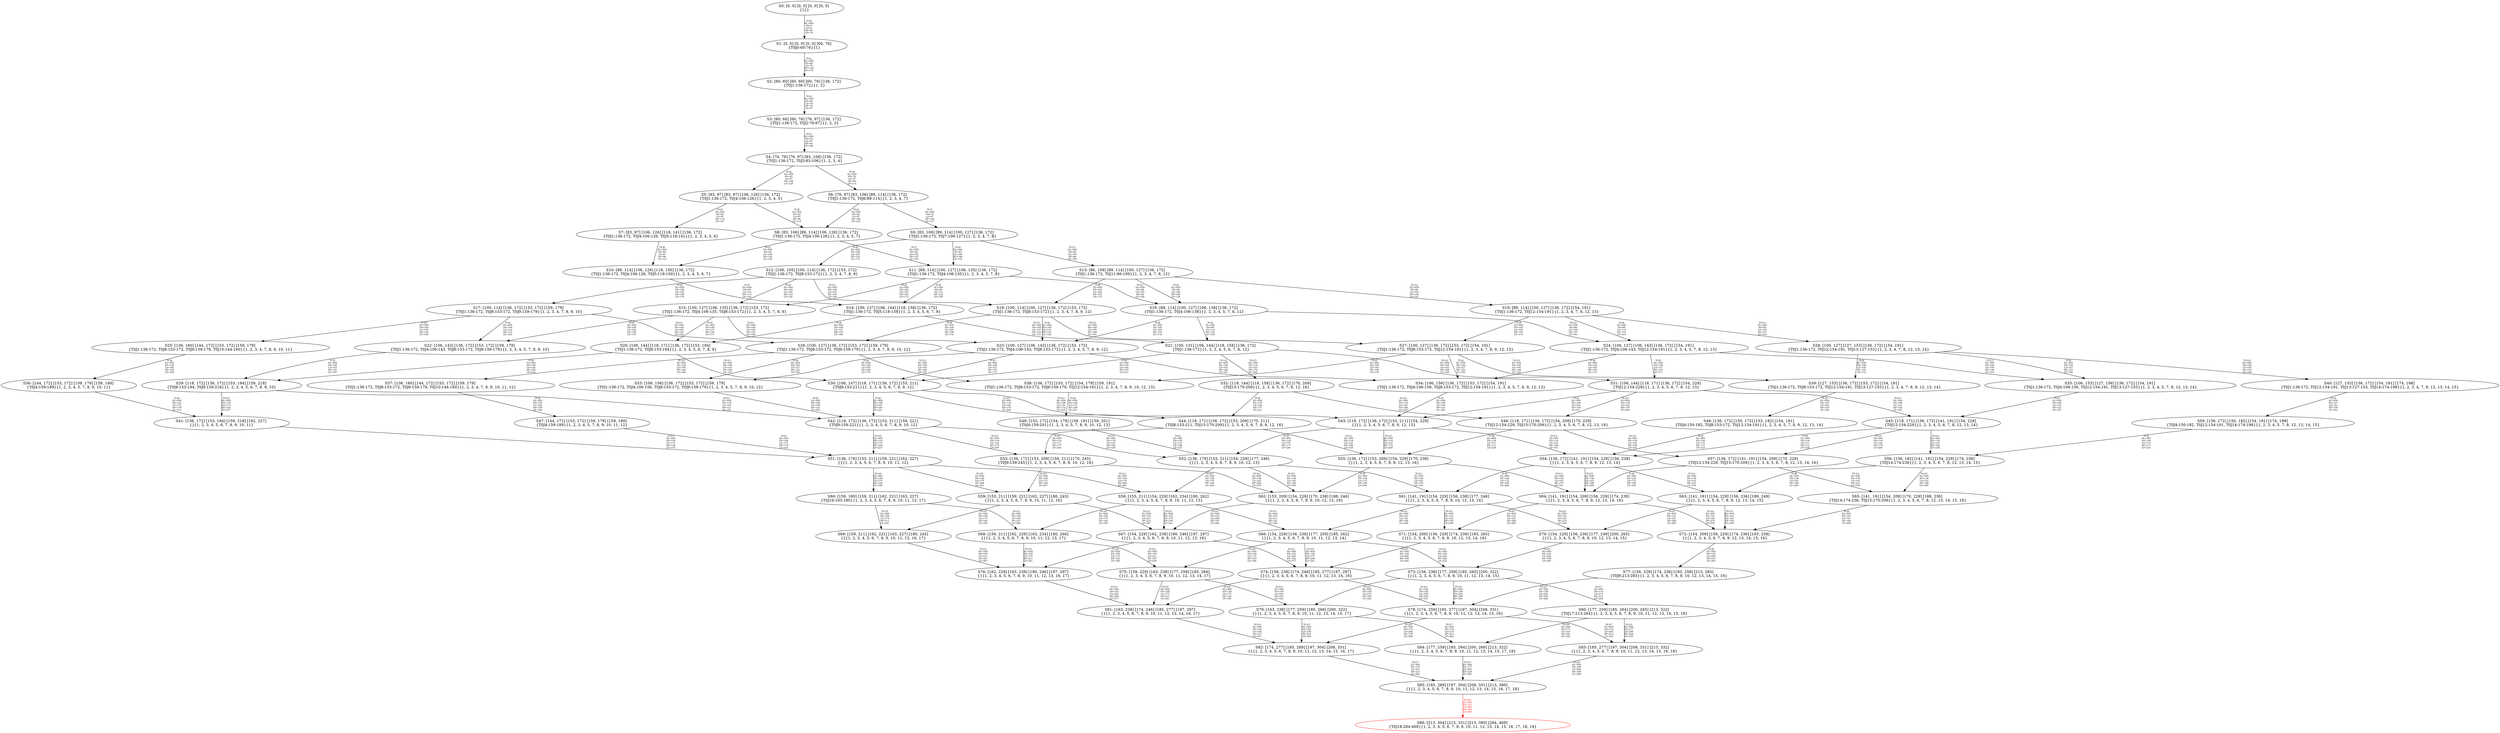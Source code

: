 digraph {
	S0[label="S0: [0, 0] [0, 0] [0, 0] [0, 0] \n{}{}"];
	S1[label="S1: [0, 0] [0, 0] [0, 0] [60, 76] \n{T0J0:60-76}{1}"];
	S2[label="S2: [60, 60] [60, 60] [60, 76] [136, 172] \n{T0J1:136-172}{1, 2}"];
	S3[label="S3: [60, 60] [60, 76] [76, 97] [136, 172] \n{T0J1:136-172, T0J2:76-97}{1, 2, 3}"];
	S4[label="S4: [76, 76] [76, 97] [83, 106] [136, 172] \n{T0J1:136-172, T0J3:83-106}{1, 2, 3, 4}"];
	S5[label="S5: [83, 97] [83, 97] [106, 126] [136, 172] \n{T0J1:136-172, T0J4:106-126}{1, 2, 3, 4, 5}"];
	S6[label="S6: [76, 97] [83, 106] [89, 114] [136, 172] \n{T0J1:136-172, T0J6:89-114}{1, 2, 3, 4, 7}"];
	S7[label="S7: [83, 97] [106, 126] [118, 141] [136, 172] \n{T0J1:136-172, T0J4:106-126, T0J5:118-141}{1, 2, 3, 4, 5, 6}"];
	S8[label="S8: [83, 106] [89, 114] [106, 126] [136, 172] \n{T0J1:136-172, T0J4:106-126}{1, 2, 3, 4, 5, 7}"];
	S9[label="S9: [83, 106] [89, 114] [100, 127] [136, 172] \n{T0J1:136-172, T0J7:100-127}{1, 2, 3, 4, 7, 8}"];
	S10[label="S10: [89, 114] [106, 126] [118, 150] [136, 172] \n{T0J1:136-172, T0J4:106-126, T0J5:118-150}{1, 2, 3, 4, 5, 6, 7}"];
	S11[label="S11: [89, 114] [100, 127] [106, 135] [136, 172] \n{T0J1:136-172, T0J4:106-135}{1, 2, 3, 4, 5, 7, 8}"];
	S12[label="S12: [100, 105] [100, 114] [136, 172] [153, 172] \n{T0J1:136-172, T0J8:153-172}{1, 2, 3, 4, 7, 8, 9}"];
	S13[label="S13: [86, 109] [89, 114] [100, 127] [136, 172] \n{T0J1:136-172, T0J11:86-109}{1, 2, 3, 4, 7, 8, 12}"];
	S14[label="S14: [100, 127] [106, 144] [118, 158] [136, 172] \n{T0J1:136-172, T0J5:118-158}{1, 2, 3, 4, 5, 6, 7, 8}"];
	S15[label="S15: [100, 127] [106, 135] [136, 172] [153, 172] \n{T0J1:136-172, T0J4:106-135, T0J8:153-172}{1, 2, 3, 4, 5, 7, 8, 9}"];
	S16[label="S16: [89, 114] [100, 127] [106, 138] [136, 172] \n{T0J1:136-172, T0J4:106-138}{1, 2, 3, 4, 5, 7, 8, 12}"];
	S17[label="S17: [100, 114] [136, 172] [153, 172] [159, 179] \n{T0J1:136-172, T0J8:153-172, T0J9:159-179}{1, 2, 3, 4, 7, 8, 9, 10}"];
	S18[label="S18: [100, 114] [100, 127] [136, 172] [153, 172] \n{T0J1:136-172, T0J8:153-172}{1, 2, 3, 4, 7, 8, 9, 12}"];
	S19[label="S19: [89, 114] [100, 127] [136, 172] [154, 191] \n{T0J1:136-172, T0J12:154-191}{1, 2, 3, 4, 7, 8, 12, 13}"];
	S20[label="S20: [106, 144] [118, 171] [136, 172] [153, 194] \n{T0J1:136-172, T0J8:153-194}{1, 2, 3, 4, 5, 6, 7, 8, 9}"];
	S21[label="S21: [100, 131] [106, 144] [118, 158] [136, 172] \n{T0J1:136-172}{1, 2, 3, 4, 5, 6, 7, 8, 12}"];
	S22[label="S22: [106, 143] [136, 172] [153, 172] [159, 179] \n{T0J1:136-172, T0J4:106-143, T0J8:153-172, T0J9:159-179}{1, 2, 3, 4, 5, 7, 8, 9, 10}"];
	S23[label="S23: [100, 127] [106, 143] [136, 172] [153, 172] \n{T0J1:136-172, T0J4:106-143, T0J8:153-172}{1, 2, 3, 4, 5, 7, 8, 9, 12}"];
	S24[label="S24: [100, 127] [106, 143] [136, 172] [154, 191] \n{T0J1:136-172, T0J4:106-143, T0J12:154-191}{1, 2, 3, 4, 5, 7, 8, 12, 13}"];
	S25[label="S25: [136, 160] [144, 172] [153, 172] [159, 179] \n{T0J1:136-172, T0J8:153-172, T0J9:159-179, T0J10:144-160}{1, 2, 3, 4, 7, 8, 9, 10, 11}"];
	S26[label="S26: [100, 127] [136, 172] [153, 172] [159, 179] \n{T0J1:136-172, T0J8:153-172, T0J9:159-179}{1, 2, 3, 4, 7, 8, 9, 10, 12}"];
	S27[label="S27: [100, 127] [136, 172] [153, 172] [154, 191] \n{T0J1:136-172, T0J8:153-172, T0J12:154-191}{1, 2, 3, 4, 7, 8, 9, 12, 13}"];
	S28[label="S28: [100, 127] [127, 153] [136, 172] [154, 191] \n{T0J1:136-172, T0J12:154-191, T0J13:127-153}{1, 2, 3, 4, 7, 8, 12, 13, 14}"];
	S29[label="S29: [118, 172] [136, 172] [153, 194] [159, 218] \n{T0J8:153-194, T0J9:159-218}{1, 2, 3, 4, 5, 6, 7, 8, 9, 10}"];
	S30[label="S30: [106, 147] [118, 171] [136, 172] [153, 211] \n{T0J8:153-211}{1, 2, 3, 4, 5, 6, 7, 8, 9, 12}"];
	S31[label="S31: [106, 144] [118, 171] [136, 172] [154, 229] \n{T0J12:154-229}{1, 2, 3, 4, 5, 6, 7, 8, 12, 13}"];
	S32[label="S32: [118, 144] [118, 158] [136, 172] [170, 209] \n{T0J15:170-209}{1, 2, 3, 4, 5, 6, 7, 8, 12, 16}"];
	S33[label="S33: [106, 156] [136, 172] [153, 172] [159, 179] \n{T0J1:136-172, T0J4:106-156, T0J8:153-172, T0J9:159-179}{1, 2, 3, 4, 5, 7, 8, 9, 10, 12}"];
	S34[label="S34: [106, 156] [136, 172] [153, 172] [154, 191] \n{T0J1:136-172, T0J4:106-156, T0J8:153-172, T0J12:154-191}{1, 2, 3, 4, 5, 7, 8, 9, 12, 13}"];
	S35[label="S35: [106, 153] [127, 156] [136, 172] [154, 191] \n{T0J1:136-172, T0J4:106-156, T0J12:154-191, T0J13:127-153}{1, 2, 3, 4, 5, 7, 8, 12, 13, 14}"];
	S36[label="S36: [144, 172] [153, 172] [159, 179] [159, 189] \n{T0J4:159-189}{1, 2, 3, 4, 5, 7, 8, 9, 10, 11}"];
	S37[label="S37: [136, 160] [144, 172] [153, 172] [159, 179] \n{T0J1:136-172, T0J8:153-172, T0J9:159-179, T0J10:144-160}{1, 2, 3, 4, 7, 8, 9, 10, 11, 12}"];
	S38[label="S38: [136, 172] [153, 172] [154, 179] [159, 191] \n{T0J1:136-172, T0J8:153-172, T0J9:159-179, T0J12:154-191}{1, 2, 3, 4, 7, 8, 9, 10, 12, 13}"];
	S39[label="S39: [127, 153] [136, 172] [153, 172] [154, 191] \n{T0J1:136-172, T0J8:153-172, T0J12:154-191, T0J13:127-153}{1, 2, 3, 4, 7, 8, 9, 12, 13, 14}"];
	S40[label="S40: [127, 153] [136, 172] [154, 191] [174, 198] \n{T0J1:136-172, T0J12:154-191, T0J13:127-153, T0J14:174-198}{1, 2, 3, 4, 7, 8, 12, 13, 14, 15}"];
	S41[label="S41: [136, 172] [153, 194] [159, 218] [162, 227] \n{}{1, 2, 3, 4, 5, 6, 7, 8, 9, 10, 11}"];
	S42[label="S42: [118, 172] [136, 172] [153, 211] [159, 221] \n{T0J9:159-221}{1, 2, 3, 4, 5, 6, 7, 8, 9, 10, 12}"];
	S43[label="S43: [118, 172] [136, 172] [153, 211] [154, 229] \n{}{1, 2, 3, 4, 5, 6, 7, 8, 9, 12, 13}"];
	S44[label="S44: [118, 171] [136, 172] [153, 209] [170, 211] \n{T0J8:153-211, T0J15:170-209}{1, 2, 3, 4, 5, 6, 7, 8, 9, 12, 16}"];
	S45[label="S45: [118, 171] [136, 172] [141, 191] [154, 229] \n{T0J12:154-229}{1, 2, 3, 4, 5, 6, 7, 8, 12, 13, 14}"];
	S46[label="S46: [118, 171] [136, 172] [154, 209] [170, 229] \n{T0J12:154-229, T0J15:170-209}{1, 2, 3, 4, 5, 6, 7, 8, 12, 13, 16}"];
	S47[label="S47: [144, 172] [153, 172] [159, 179] [159, 189] \n{T0J4:159-189}{1, 2, 3, 4, 5, 7, 8, 9, 10, 11, 12}"];
	S48[label="S48: [153, 172] [154, 179] [159, 191] [159, 201] \n{T0J4:159-201}{1, 2, 3, 4, 5, 7, 8, 9, 10, 12, 13}"];
	S49[label="S49: [136, 172] [150, 172] [153, 182] [154, 191] \n{T0J4:150-182, T0J8:153-172, T0J12:154-191}{1, 2, 3, 4, 5, 7, 8, 9, 12, 13, 14}"];
	S50[label="S50: [136, 172] [150, 182] [154, 191] [174, 198] \n{T0J4:150-182, T0J12:154-191, T0J14:174-198}{1, 2, 3, 4, 5, 7, 8, 12, 13, 14, 15}"];
	S51[label="S51: [136, 176] [153, 211] [159, 221] [162, 227] \n{}{1, 2, 3, 4, 5, 6, 7, 8, 9, 10, 11, 12}"];
	S52[label="S52: [136, 179] [153, 211] [154, 229] [177, 246] \n{}{1, 2, 3, 4, 5, 6, 7, 8, 9, 10, 12, 13}"];
	S53[label="S53: [136, 172] [153, 209] [159, 211] [170, 245] \n{T0J9:159-245}{1, 2, 3, 4, 5, 6, 7, 8, 9, 10, 12, 16}"];
	S54[label="S54: [136, 172] [141, 191] [154, 229] [156, 238] \n{}{1, 2, 3, 4, 5, 6, 7, 8, 9, 12, 13, 14}"];
	S55[label="S55: [136, 172] [153, 209] [154, 229] [170, 238] \n{}{1, 2, 3, 4, 5, 6, 7, 8, 9, 12, 13, 16}"];
	S56[label="S56: [136, 182] [141, 191] [154, 229] [174, 236] \n{T0J14:174-236}{1, 2, 3, 4, 5, 6, 7, 8, 12, 13, 14, 15}"];
	S57[label="S57: [136, 172] [141, 191] [154, 209] [170, 229] \n{T0J12:154-229, T0J15:170-209}{1, 2, 3, 4, 5, 6, 7, 8, 12, 13, 14, 16}"];
	S58[label="S58: [153, 211] [154, 229] [162, 234] [180, 262] \n{}{1, 2, 3, 4, 5, 6, 7, 8, 9, 10, 11, 12, 13}"];
	S59[label="S59: [153, 211] [159, 221] [162, 227] [180, 245] \n{}{1, 2, 3, 4, 5, 6, 7, 8, 9, 10, 11, 12, 16}"];
	S60[label="S60: [159, 180] [159, 211] [162, 221] [163, 227] \n{T0J16:163-180}{1, 2, 3, 4, 5, 6, 7, 8, 9, 10, 11, 12, 17}"];
	S61[label="S61: [141, 191] [154, 229] [156, 238] [177, 246] \n{}{1, 2, 3, 4, 5, 6, 7, 8, 9, 10, 12, 13, 14}"];
	S62[label="S62: [153, 209] [154, 229] [170, 238] [188, 246] \n{}{1, 2, 3, 4, 5, 6, 7, 8, 9, 10, 12, 13, 16}"];
	S63[label="S63: [141, 191] [154, 229] [156, 236] [189, 249] \n{}{1, 2, 3, 4, 5, 6, 7, 8, 9, 12, 13, 14, 15}"];
	S64[label="S64: [141, 191] [154, 209] [156, 229] [174, 239] \n{}{1, 2, 3, 4, 5, 6, 7, 8, 9, 12, 13, 14, 16}"];
	S65[label="S65: [141, 191] [154, 209] [170, 229] [188, 236] \n{T0J14:174-236, T0J15:170-209}{1, 2, 3, 4, 5, 6, 7, 8, 12, 13, 14, 15, 16}"];
	S66[label="S66: [154, 229] [156, 238] [177, 259] [185, 262] \n{}{1, 2, 3, 4, 5, 6, 7, 8, 9, 10, 11, 12, 13, 14}"];
	S67[label="S67: [154, 229] [162, 238] [180, 246] [197, 297] \n{}{1, 2, 3, 4, 5, 6, 7, 8, 9, 10, 11, 12, 13, 16}"];
	S68[label="S68: [159, 211] [162, 229] [163, 234] [180, 266] \n{}{1, 2, 3, 4, 5, 6, 7, 8, 9, 10, 11, 12, 13, 17}"];
	S69[label="S69: [159, 211] [162, 221] [163, 227] [180, 245] \n{}{1, 2, 3, 4, 5, 6, 7, 8, 9, 10, 11, 12, 16, 17}"];
	S70[label="S70: [154, 229] [156, 236] [177, 249] [200, 265] \n{}{1, 2, 3, 4, 5, 6, 7, 8, 9, 10, 12, 13, 14, 15}"];
	S71[label="S71: [154, 209] [156, 229] [174, 239] [193, 265] \n{}{1, 2, 3, 4, 5, 6, 7, 8, 9, 10, 12, 13, 14, 16}"];
	S72[label="S72: [154, 209] [156, 229] [174, 236] [193, 258] \n{}{1, 2, 3, 4, 5, 6, 7, 8, 9, 12, 13, 14, 15, 16}"];
	S73[label="S73: [156, 238] [177, 259] [185, 265] [200, 322] \n{}{1, 2, 3, 4, 5, 6, 7, 8, 9, 10, 11, 12, 13, 14, 15}"];
	S74[label="S74: [156, 238] [174, 246] [185, 277] [197, 297] \n{}{1, 2, 3, 4, 5, 6, 7, 8, 9, 10, 11, 12, 13, 14, 16}"];
	S75[label="S75: [159, 229] [163, 238] [177, 259] [185, 266] \n{}{1, 2, 3, 4, 5, 6, 7, 8, 9, 10, 11, 12, 13, 14, 17}"];
	S76[label="S76: [162, 229] [163, 238] [180, 246] [197, 297] \n{}{1, 2, 3, 4, 5, 6, 7, 8, 9, 10, 11, 12, 13, 16, 17}"];
	S77[label="S77: [156, 229] [174, 236] [193, 258] [213, 283] \n{T0J9:213-283}{1, 2, 3, 4, 5, 6, 7, 8, 9, 10, 12, 13, 14, 15, 16}"];
	S78[label="S78: [174, 259] [185, 277] [197, 304] [208, 331] \n{}{1, 2, 3, 4, 5, 6, 7, 8, 9, 10, 11, 12, 13, 14, 15, 16}"];
	S79[label="S79: [163, 238] [177, 259] [185, 266] [200, 322] \n{}{1, 2, 3, 4, 5, 6, 7, 8, 9, 10, 11, 12, 13, 14, 15, 17}"];
	S80[label="S80: [177, 259] [185, 264] [200, 265] [213, 322] \n{T0J17:213-264}{1, 2, 3, 4, 5, 6, 7, 8, 9, 10, 11, 12, 13, 14, 15, 18}"];
	S81[label="S81: [163, 238] [174, 246] [185, 277] [197, 297] \n{}{1, 2, 3, 4, 5, 6, 7, 8, 9, 10, 11, 12, 13, 14, 16, 17}"];
	S82[label="S82: [174, 277] [185, 289] [197, 304] [208, 331] \n{}{1, 2, 3, 4, 5, 6, 7, 8, 9, 10, 11, 12, 13, 14, 15, 16, 17}"];
	S83[label="S83: [185, 277] [197, 304] [208, 331] [213, 332] \n{}{1, 2, 3, 4, 5, 6, 7, 8, 9, 10, 11, 12, 13, 14, 15, 16, 18}"];
	S84[label="S84: [177, 259] [185, 264] [200, 266] [213, 322] \n{}{1, 2, 3, 4, 5, 6, 7, 8, 9, 10, 11, 12, 13, 14, 15, 17, 18}"];
	S85[label="S85: [185, 289] [197, 304] [208, 331] [213, 380] \n{}{1, 2, 3, 4, 5, 6, 7, 8, 9, 10, 11, 12, 13, 14, 15, 16, 17, 18}"];
	S86[label="S86: [213, 304] [213, 331] [213, 380] [284, 469] \n{T0J18:284-469}{1, 2, 3, 4, 5, 6, 7, 8, 9, 10, 11, 12, 13, 14, 15, 16, 17, 18, 19}"];
	S0 -> S1[label="T0 J0\nDL=450\nES=0\nLS=0\nEF=60\nLF=76",fontsize=8];
	S1 -> S2[label="T0 J1\nDL=450\nES=60\nLS=76\nEF=136\nLF=172",fontsize=8];
	S2 -> S3[label="T0 J2\nDL=450\nES=60\nLS=76\nEF=76\nLF=97",fontsize=8];
	S3 -> S4[label="T0 J3\nDL=450\nES=76\nLS=97\nEF=83\nLF=106",fontsize=8];
	S4 -> S5[label="T0 J4\nDL=450\nES=83\nLS=97\nEF=106\nLF=126",fontsize=8];
	S4 -> S6[label="T0 J6\nDL=450\nES=76\nLS=97\nEF=89\nLF=114",fontsize=8];
	S5 -> S7[label="T0 J5\nDL=450\nES=83\nLS=97\nEF=118\nLF=141",fontsize=8];
	S5 -> S8[label="T0 J6\nDL=450\nES=83\nLS=97\nEF=96\nLF=114",fontsize=8];
	S6 -> S8[label="T0 J4\nDL=450\nES=83\nLS=97\nEF=106\nLF=126",fontsize=8];
	S6 -> S9[label="T0 J7\nDL=450\nES=76\nLS=97\nEF=100\nLF=127",fontsize=8];
	S7 -> S10[label="T0 J6\nDL=450\nES=83\nLS=97\nEF=96\nLF=114",fontsize=8];
	S8 -> S10[label="T0 J5\nDL=450\nES=83\nLS=106\nEF=118\nLF=150",fontsize=8];
	S8 -> S11[label="T0 J7\nDL=450\nES=83\nLS=105\nEF=107\nLF=135",fontsize=8];
	S9 -> S11[label="T0 J4\nDL=450\nES=83\nLS=106\nEF=106\nLF=135",fontsize=8];
	S9 -> S12[label="T0 J8\nDL=450\nES=100\nLS=105\nEF=153\nLF=172",fontsize=8];
	S9 -> S13[label="T0 J11\nDL=450\nES=83\nLS=105\nEF=86\nLF=109",fontsize=8];
	S10 -> S14[label="T0 J7\nDL=450\nES=89\nLS=114\nEF=113\nLF=144",fontsize=8];
	S11 -> S14[label="T0 J5\nDL=450\nES=89\nLS=114\nEF=124\nLF=158",fontsize=8];
	S11 -> S15[label="T0 J8\nDL=450\nES=100\nLS=105\nEF=153\nLF=172",fontsize=8];
	S11 -> S16[label="T0 J11\nDL=450\nES=89\nLS=105\nEF=92\nLF=109",fontsize=8];
	S12 -> S15[label="T0 J4\nDL=450\nES=100\nLS=105\nEF=123\nLF=134",fontsize=8];
	S12 -> S17[label="T0 J9\nDL=450\nES=100\nLS=105\nEF=159\nLF=179",fontsize=8];
	S12 -> S18[label="T0 J11\nDL=450\nES=100\nLS=105\nEF=103\nLF=109",fontsize=8];
	S13 -> S16[label="T0 J4\nDL=450\nES=86\nLS=109\nEF=109\nLF=138",fontsize=8];
	S13 -> S18[label="T0 J8\nDL=450\nES=100\nLS=105\nEF=153\nLF=172",fontsize=8];
	S13 -> S19[label="T0 J12\nDL=450\nES=86\nLS=105\nEF=154\nLF=191",fontsize=8];
	S14 -> S20[label="T0 J8\nDL=450\nES=100\nLS=127\nEF=153\nLF=194",fontsize=8];
	S14 -> S21[label="T0 J11\nDL=450\nES=100\nLS=127\nEF=103\nLF=131",fontsize=8];
	S15 -> S20[label="T0 J5\nDL=450\nES=100\nLS=127\nEF=135\nLF=171",fontsize=8];
	S15 -> S22[label="T0 J9\nDL=450\nES=100\nLS=105\nEF=159\nLF=179",fontsize=8];
	S15 -> S23[label="T0 J11\nDL=450\nES=100\nLS=105\nEF=103\nLF=109",fontsize=8];
	S16 -> S21[label="T0 J5\nDL=450\nES=89\nLS=114\nEF=124\nLF=158",fontsize=8];
	S16 -> S23[label="T0 J8\nDL=450\nES=100\nLS=105\nEF=153\nLF=172",fontsize=8];
	S16 -> S24[label="T0 J12\nDL=450\nES=89\nLS=105\nEF=157\nLF=191",fontsize=8];
	S17 -> S22[label="T0 J4\nDL=450\nES=100\nLS=114\nEF=123\nLF=143",fontsize=8];
	S17 -> S25[label="T0 J10\nDL=450\nES=100\nLS=105\nEF=144\nLF=160",fontsize=8];
	S17 -> S26[label="T0 J11\nDL=450\nES=100\nLS=105\nEF=103\nLF=109",fontsize=8];
	S18 -> S23[label="T0 J4\nDL=450\nES=100\nLS=114\nEF=123\nLF=143",fontsize=8];
	S18 -> S26[label="T0 J9\nDL=450\nES=100\nLS=105\nEF=159\nLF=179",fontsize=8];
	S18 -> S27[label="T0 J12\nDL=450\nES=100\nLS=105\nEF=168\nLF=191",fontsize=8];
	S19 -> S24[label="T0 J4\nDL=450\nES=89\nLS=114\nEF=112\nLF=143",fontsize=8];
	S19 -> S27[label="T0 J8\nDL=450\nES=100\nLS=105\nEF=153\nLF=172",fontsize=8];
	S19 -> S28[label="T0 J13\nDL=450\nES=89\nLS=105\nEF=127\nLF=153",fontsize=8];
	S20 -> S29[label="T0 J9\nDL=450\nES=106\nLS=144\nEF=165\nLF=218",fontsize=8];
	S20 -> S30[label="T0 J11\nDL=450\nES=106\nLS=143\nEF=109\nLF=147",fontsize=8];
	S21 -> S30[label="T0 J8\nDL=450\nES=100\nLS=144\nEF=153\nLF=211",fontsize=8];
	S21 -> S31[label="T0 J12\nDL=450\nES=100\nLS=143\nEF=168\nLF=229",fontsize=8];
	S21 -> S32[label="T0 J15\nDL=450\nES=118\nLS=143\nEF=170\nLF=209",fontsize=8];
	S22 -> S29[label="T0 J5\nDL=450\nES=106\nLS=143\nEF=141\nLF=187",fontsize=8];
	S23 -> S30[label="T0 J5\nDL=450\nES=100\nLS=127\nEF=135\nLF=171",fontsize=8];
	S23 -> S33[label="T0 J9\nDL=450\nES=100\nLS=105\nEF=159\nLF=179",fontsize=8];
	S23 -> S34[label="T0 J12\nDL=450\nES=100\nLS=105\nEF=168\nLF=191",fontsize=8];
	S24 -> S31[label="T0 J5\nDL=450\nES=100\nLS=127\nEF=135\nLF=171",fontsize=8];
	S24 -> S34[label="T0 J8\nDL=450\nES=100\nLS=105\nEF=153\nLF=172",fontsize=8];
	S24 -> S35[label="T0 J13\nDL=450\nES=100\nLS=105\nEF=138\nLF=153",fontsize=8];
	S25 -> S36[label="T0 J4\nDL=450\nES=136\nLS=160\nEF=159\nLF=189",fontsize=8];
	S26 -> S33[label="T0 J4\nDL=450\nES=100\nLS=127\nEF=123\nLF=156",fontsize=8];
	S26 -> S37[label="T0 J10\nDL=450\nES=100\nLS=105\nEF=144\nLF=160",fontsize=8];
	S26 -> S38[label="T0 J12\nDL=450\nES=100\nLS=105\nEF=168\nLF=191",fontsize=8];
	S27 -> S34[label="T0 J4\nDL=450\nES=100\nLS=127\nEF=123\nLF=156",fontsize=8];
	S27 -> S38[label="T0 J9\nDL=450\nES=100\nLS=105\nEF=159\nLF=179",fontsize=8];
	S27 -> S39[label="T0 J13\nDL=450\nES=100\nLS=105\nEF=138\nLF=153",fontsize=8];
	S28 -> S35[label="T0 J4\nDL=450\nES=100\nLS=127\nEF=123\nLF=156",fontsize=8];
	S28 -> S39[label="T0 J8\nDL=450\nES=100\nLS=105\nEF=153\nLF=172",fontsize=8];
	S28 -> S40[label="T0 J14\nDL=450\nES=100\nLS=105\nEF=174\nLF=198",fontsize=8];
	S29 -> S41[label="T0 J10\nDL=450\nES=118\nLS=172\nEF=162\nLF=227",fontsize=8];
	S29 -> S42[label="T0 J11\nDL=450\nES=118\nLS=143\nEF=121\nLF=147",fontsize=8];
	S30 -> S42[label="T0 J9\nDL=450\nES=106\nLS=147\nEF=165\nLF=221",fontsize=8];
	S30 -> S43[label="T0 J12\nDL=450\nES=106\nLS=143\nEF=174\nLF=229",fontsize=8];
	S30 -> S44[label="T0 J15\nDL=450\nES=118\nLS=143\nEF=170\nLF=209",fontsize=8];
	S31 -> S43[label="T0 J8\nDL=450\nES=106\nLS=144\nEF=159\nLF=211",fontsize=8];
	S31 -> S45[label="T0 J13\nDL=450\nES=106\nLS=143\nEF=144\nLF=191",fontsize=8];
	S31 -> S46[label="T0 J15\nDL=450\nES=118\nLS=143\nEF=170\nLF=209",fontsize=8];
	S32 -> S44[label="T0 J8\nDL=450\nES=118\nLS=144\nEF=171\nLF=211",fontsize=8];
	S32 -> S46[label="T0 J12\nDL=450\nES=118\nLS=143\nEF=186\nLF=229",fontsize=8];
	S33 -> S42[label="T0 J5\nDL=450\nES=106\nLS=156\nEF=141\nLF=200",fontsize=8];
	S34 -> S43[label="T0 J5\nDL=450\nES=106\nLS=156\nEF=141\nLF=200",fontsize=8];
	S35 -> S45[label="T0 J5\nDL=450\nES=106\nLS=153\nEF=141\nLF=197",fontsize=8];
	S36 -> S41[label="T0 J5\nDL=450\nES=144\nLS=172\nEF=179\nLF=216",fontsize=8];
	S37 -> S47[label="T0 J4\nDL=450\nES=136\nLS=160\nEF=159\nLF=189",fontsize=8];
	S38 -> S48[label="T0 J4\nDL=450\nES=136\nLS=172\nEF=159\nLF=201",fontsize=8];
	S39 -> S49[label="T0 J4\nDL=450\nES=127\nLS=153\nEF=150\nLF=182",fontsize=8];
	S40 -> S50[label="T0 J4\nDL=450\nES=127\nLS=153\nEF=150\nLF=182",fontsize=8];
	S41 -> S51[label="T0 J11\nDL=450\nES=136\nLS=172\nEF=139\nLF=176",fontsize=8];
	S42 -> S51[label="T0 J10\nDL=450\nES=118\nLS=172\nEF=162\nLF=227",fontsize=8];
	S42 -> S52[label="T0 J12\nDL=450\nES=118\nLS=143\nEF=186\nLF=229",fontsize=8];
	S42 -> S53[label="T0 J15\nDL=450\nES=118\nLS=143\nEF=170\nLF=209",fontsize=8];
	S43 -> S52[label="T0 J9\nDL=450\nES=118\nLS=172\nEF=177\nLF=246",fontsize=8];
	S43 -> S54[label="T0 J13\nDL=450\nES=118\nLS=143\nEF=156\nLF=191",fontsize=8];
	S43 -> S55[label="T0 J15\nDL=450\nES=118\nLS=143\nEF=170\nLF=209",fontsize=8];
	S44 -> S53[label="T0 J9\nDL=450\nES=118\nLS=171\nEF=177\nLF=245",fontsize=8];
	S44 -> S55[label="T0 J12\nDL=450\nES=118\nLS=143\nEF=186\nLF=229",fontsize=8];
	S45 -> S54[label="T0 J8\nDL=450\nES=118\nLS=171\nEF=171\nLF=238",fontsize=8];
	S45 -> S56[label="T0 J14\nDL=450\nES=118\nLS=143\nEF=192\nLF=236",fontsize=8];
	S45 -> S57[label="T0 J15\nDL=450\nES=118\nLS=143\nEF=170\nLF=209",fontsize=8];
	S46 -> S55[label="T0 J8\nDL=450\nES=118\nLS=171\nEF=171\nLF=238",fontsize=8];
	S46 -> S57[label="T0 J13\nDL=450\nES=118\nLS=143\nEF=156\nLF=191",fontsize=8];
	S47 -> S51[label="T0 J5\nDL=450\nES=144\nLS=172\nEF=179\nLF=216",fontsize=8];
	S48 -> S52[label="T0 J5\nDL=450\nES=153\nLS=172\nEF=188\nLF=216",fontsize=8];
	S49 -> S54[label="T0 J5\nDL=450\nES=136\nLS=172\nEF=171\nLF=216",fontsize=8];
	S50 -> S56[label="T0 J5\nDL=450\nES=136\nLS=172\nEF=171\nLF=216",fontsize=8];
	S51 -> S58[label="T0 J12\nDL=450\nES=136\nLS=176\nEF=204\nLF=262",fontsize=8];
	S51 -> S59[label="T0 J15\nDL=450\nES=136\nLS=175\nEF=188\nLF=241",fontsize=8];
	S51 -> S60[label="T0 J16\nDL=450\nES=159\nLS=175\nEF=163\nLF=180",fontsize=8];
	S52 -> S58[label="T0 J10\nDL=450\nES=136\nLS=179\nEF=180\nLF=234",fontsize=8];
	S52 -> S61[label="T0 J13\nDL=450\nES=136\nLS=143\nEF=174\nLF=191",fontsize=8];
	S52 -> S62[label="T0 J15\nDL=450\nES=136\nLS=143\nEF=188\nLF=209",fontsize=8];
	S53 -> S59[label="T0 J10\nDL=450\nES=136\nLS=172\nEF=180\nLF=227",fontsize=8];
	S53 -> S62[label="T0 J12\nDL=450\nES=136\nLS=143\nEF=204\nLF=229",fontsize=8];
	S54 -> S61[label="T0 J9\nDL=450\nES=136\nLS=172\nEF=195\nLF=246",fontsize=8];
	S54 -> S63[label="T0 J14\nDL=450\nES=136\nLS=143\nEF=210\nLF=236",fontsize=8];
	S54 -> S64[label="T0 J15\nDL=450\nES=136\nLS=143\nEF=188\nLF=209",fontsize=8];
	S55 -> S62[label="T0 J9\nDL=450\nES=136\nLS=172\nEF=195\nLF=246",fontsize=8];
	S55 -> S64[label="T0 J13\nDL=450\nES=136\nLS=143\nEF=174\nLF=191",fontsize=8];
	S56 -> S63[label="T0 J8\nDL=450\nES=136\nLS=182\nEF=189\nLF=249",fontsize=8];
	S56 -> S65[label="T0 J15\nDL=450\nES=136\nLS=143\nEF=188\nLF=209",fontsize=8];
	S57 -> S64[label="T0 J8\nDL=450\nES=136\nLS=172\nEF=189\nLF=239",fontsize=8];
	S57 -> S65[label="T0 J14\nDL=450\nES=136\nLS=143\nEF=210\nLF=236",fontsize=8];
	S58 -> S66[label="T0 J13\nDL=450\nES=153\nLS=211\nEF=191\nLF=259",fontsize=8];
	S58 -> S67[label="T0 J15\nDL=450\nES=153\nLS=175\nEF=205\nLF=241",fontsize=8];
	S58 -> S68[label="T0 J16\nDL=450\nES=159\nLS=175\nEF=163\nLF=180",fontsize=8];
	S59 -> S67[label="T0 J12\nDL=450\nES=153\nLS=211\nEF=221\nLF=297",fontsize=8];
	S59 -> S69[label="T0 J16\nDL=450\nES=159\nLS=175\nEF=163\nLF=180",fontsize=8];
	S60 -> S68[label="T0 J12\nDL=450\nES=159\nLS=180\nEF=227\nLF=266",fontsize=8];
	S60 -> S69[label="T0 J15\nDL=450\nES=159\nLS=175\nEF=211\nLF=241",fontsize=8];
	S61 -> S66[label="T0 J10\nDL=450\nES=141\nLS=191\nEF=185\nLF=246",fontsize=8];
	S61 -> S70[label="T0 J14\nDL=450\nES=141\nLS=143\nEF=215\nLF=236",fontsize=8];
	S61 -> S71[label="T0 J15\nDL=450\nES=141\nLS=143\nEF=193\nLF=209",fontsize=8];
	S62 -> S67[label="T0 J10\nDL=450\nES=153\nLS=209\nEF=197\nLF=264",fontsize=8];
	S63 -> S70[label="T0 J9\nDL=450\nES=141\nLS=191\nEF=200\nLF=265",fontsize=8];
	S63 -> S72[label="T0 J15\nDL=450\nES=141\nLS=143\nEF=193\nLF=209",fontsize=8];
	S64 -> S71[label="T0 J9\nDL=450\nES=141\nLS=191\nEF=200\nLF=265",fontsize=8];
	S64 -> S72[label="T0 J14\nDL=450\nES=141\nLS=143\nEF=215\nLF=236",fontsize=8];
	S65 -> S72[label="T0 J8\nDL=450\nES=141\nLS=191\nEF=194\nLF=258",fontsize=8];
	S66 -> S73[label="T0 J14\nDL=450\nES=154\nLS=229\nEF=228\nLF=322",fontsize=8];
	S66 -> S74[label="T0 J15\nDL=450\nES=154\nLS=175\nEF=206\nLF=241",fontsize=8];
	S66 -> S75[label="T0 J16\nDL=450\nES=159\nLS=175\nEF=163\nLF=180",fontsize=8];
	S67 -> S74[label="T0 J13\nDL=450\nES=154\nLS=229\nEF=192\nLF=277",fontsize=8];
	S67 -> S76[label="T0 J16\nDL=450\nES=159\nLS=175\nEF=163\nLF=180",fontsize=8];
	S68 -> S75[label="T0 J13\nDL=450\nES=159\nLS=211\nEF=197\nLF=259",fontsize=8];
	S68 -> S76[label="T0 J15\nDL=450\nES=159\nLS=175\nEF=211\nLF=241",fontsize=8];
	S69 -> S76[label="T0 J12\nDL=450\nES=159\nLS=211\nEF=227\nLF=297",fontsize=8];
	S70 -> S73[label="T0 J10\nDL=450\nES=154\nLS=229\nEF=198\nLF=284",fontsize=8];
	S71 -> S74[label="T0 J10\nDL=450\nES=154\nLS=209\nEF=198\nLF=264",fontsize=8];
	S72 -> S77[label="T0 J9\nDL=450\nES=154\nLS=209\nEF=213\nLF=283",fontsize=8];
	S73 -> S78[label="T0 J15\nDL=450\nES=156\nLS=238\nEF=208\nLF=304",fontsize=8];
	S73 -> S79[label="T0 J16\nDL=450\nES=159\nLS=215\nEF=163\nLF=220",fontsize=8];
	S73 -> S80[label="T0 J17\nDL=450\nES=174\nLS=215\nEF=213\nLF=264",fontsize=8];
	S74 -> S78[label="T0 J14\nDL=450\nES=156\nLS=238\nEF=230\nLF=331",fontsize=8];
	S74 -> S81[label="T0 J16\nDL=450\nES=159\nLS=175\nEF=163\nLF=180",fontsize=8];
	S75 -> S79[label="T0 J14\nDL=450\nES=159\nLS=229\nEF=233\nLF=322",fontsize=8];
	S75 -> S81[label="T0 J15\nDL=450\nES=159\nLS=175\nEF=211\nLF=241",fontsize=8];
	S76 -> S81[label="T0 J13\nDL=450\nES=162\nLS=229\nEF=200\nLF=277",fontsize=8];
	S77 -> S78[label="T0 J10\nDL=450\nES=156\nLS=229\nEF=200\nLF=284",fontsize=8];
	S78 -> S82[label="T0 J16\nDL=450\nES=174\nLS=284\nEF=178\nLF=289",fontsize=8];
	S78 -> S83[label="T0 J17\nDL=450\nES=174\nLS=283\nEF=213\nLF=332",fontsize=8];
	S79 -> S82[label="T0 J15\nDL=450\nES=163\nLS=238\nEF=215\nLF=304",fontsize=8];
	S79 -> S84[label="T0 J17\nDL=450\nES=174\nLS=215\nEF=213\nLF=264",fontsize=8];
	S80 -> S83[label="T0 J15\nDL=450\nES=177\nLS=259\nEF=229\nLF=325",fontsize=8];
	S80 -> S84[label="T0 J16\nDL=450\nES=177\nLS=215\nEF=181\nLF=220",fontsize=8];
	S81 -> S82[label="T0 J14\nDL=450\nES=163\nLS=238\nEF=237\nLF=331",fontsize=8];
	S82 -> S85[label="T0 J17\nDL=450\nES=174\nLS=331\nEF=213\nLF=380",fontsize=8];
	S83 -> S85[label="T0 J16\nDL=450\nES=185\nLS=284\nEF=189\nLF=289",fontsize=8];
	S84 -> S85[label="T0 J15\nDL=450\nES=177\nLS=259\nEF=229\nLF=325",fontsize=8];
	S85 -> S86[label="T0 J18\nDL=450\nES=213\nLS=380\nEF=284\nLF=469",color=Red,fontcolor=Red,fontsize=8];
S86[color=Red];
}
